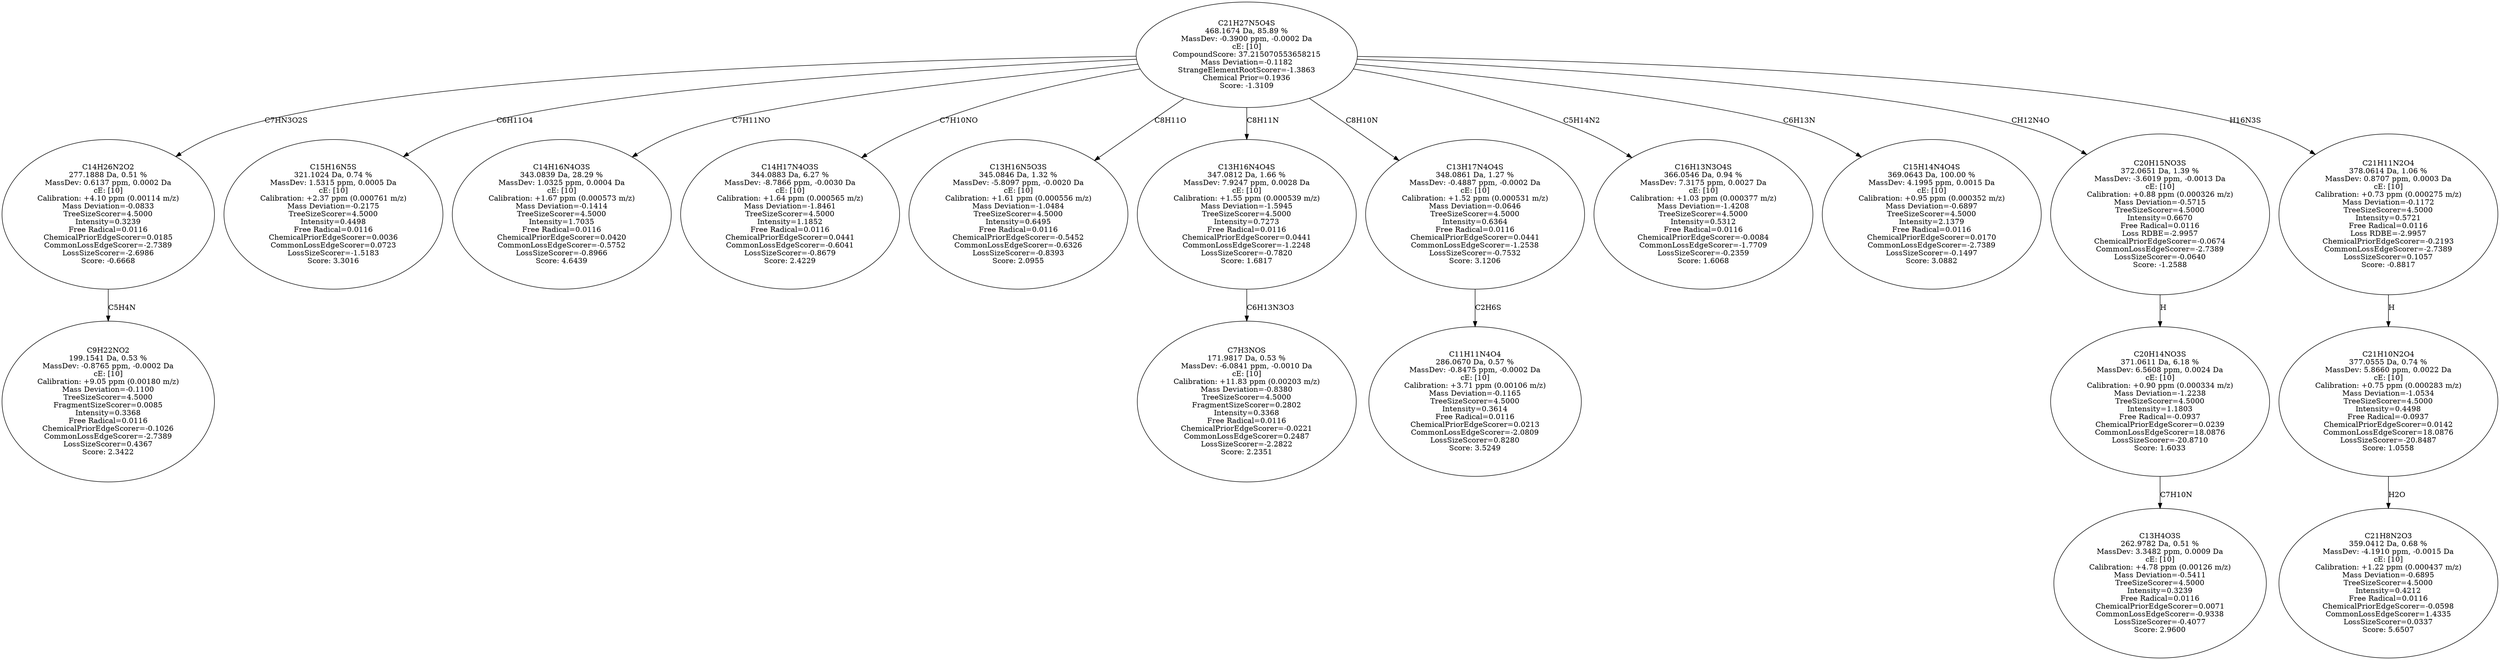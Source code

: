 strict digraph {
v1 [label="C9H22NO2\n199.1541 Da, 0.53 %\nMassDev: -0.8765 ppm, -0.0002 Da\ncE: [10]\nCalibration: +9.05 ppm (0.00180 m/z)\nMass Deviation=-0.1100\nTreeSizeScorer=4.5000\nFragmentSizeScorer=0.0085\nIntensity=0.3368\nFree Radical=0.0116\nChemicalPriorEdgeScorer=-0.1026\nCommonLossEdgeScorer=-2.7389\nLossSizeScorer=0.4367\nScore: 2.3422"];
v2 [label="C14H26N2O2\n277.1888 Da, 0.51 %\nMassDev: 0.6137 ppm, 0.0002 Da\ncE: [10]\nCalibration: +4.10 ppm (0.00114 m/z)\nMass Deviation=-0.0833\nTreeSizeScorer=4.5000\nIntensity=0.3239\nFree Radical=0.0116\nChemicalPriorEdgeScorer=0.0185\nCommonLossEdgeScorer=-2.7389\nLossSizeScorer=-2.6986\nScore: -0.6668"];
v3 [label="C15H16N5S\n321.1024 Da, 0.74 %\nMassDev: 1.5315 ppm, 0.0005 Da\ncE: [10]\nCalibration: +2.37 ppm (0.000761 m/z)\nMass Deviation=-0.2175\nTreeSizeScorer=4.5000\nIntensity=0.4498\nFree Radical=0.0116\nChemicalPriorEdgeScorer=0.0036\nCommonLossEdgeScorer=0.0723\nLossSizeScorer=-1.5183\nScore: 3.3016"];
v4 [label="C14H16N4O3S\n343.0839 Da, 28.29 %\nMassDev: 1.0325 ppm, 0.0004 Da\ncE: [10]\nCalibration: +1.67 ppm (0.000573 m/z)\nMass Deviation=-0.1414\nTreeSizeScorer=4.5000\nIntensity=1.7035\nFree Radical=0.0116\nChemicalPriorEdgeScorer=0.0420\nCommonLossEdgeScorer=-0.5752\nLossSizeScorer=-0.8966\nScore: 4.6439"];
v5 [label="C14H17N4O3S\n344.0883 Da, 6.27 %\nMassDev: -8.7866 ppm, -0.0030 Da\ncE: [10]\nCalibration: +1.64 ppm (0.000565 m/z)\nMass Deviation=-1.8461\nTreeSizeScorer=4.5000\nIntensity=1.1852\nFree Radical=0.0116\nChemicalPriorEdgeScorer=0.0441\nCommonLossEdgeScorer=-0.6041\nLossSizeScorer=-0.8679\nScore: 2.4229"];
v6 [label="C13H16N5O3S\n345.0846 Da, 1.32 %\nMassDev: -5.8097 ppm, -0.0020 Da\ncE: [10]\nCalibration: +1.61 ppm (0.000556 m/z)\nMass Deviation=-1.0484\nTreeSizeScorer=4.5000\nIntensity=0.6495\nFree Radical=0.0116\nChemicalPriorEdgeScorer=-0.5452\nCommonLossEdgeScorer=-0.6326\nLossSizeScorer=-0.8393\nScore: 2.0955"];
v7 [label="C7H3NOS\n171.9817 Da, 0.53 %\nMassDev: -6.0841 ppm, -0.0010 Da\ncE: [10]\nCalibration: +11.83 ppm (0.00203 m/z)\nMass Deviation=-0.8380\nTreeSizeScorer=4.5000\nFragmentSizeScorer=0.2802\nIntensity=0.3368\nFree Radical=0.0116\nChemicalPriorEdgeScorer=-0.0221\nCommonLossEdgeScorer=0.2487\nLossSizeScorer=-2.2822\nScore: 2.2351"];
v8 [label="C13H16N4O4S\n347.0812 Da, 1.66 %\nMassDev: 7.9247 ppm, 0.0028 Da\ncE: [10]\nCalibration: +1.55 ppm (0.000539 m/z)\nMass Deviation=-1.5945\nTreeSizeScorer=4.5000\nIntensity=0.7273\nFree Radical=0.0116\nChemicalPriorEdgeScorer=0.0441\nCommonLossEdgeScorer=-1.2248\nLossSizeScorer=-0.7820\nScore: 1.6817"];
v9 [label="C11H11N4O4\n286.0670 Da, 0.57 %\nMassDev: -0.8475 ppm, -0.0002 Da\ncE: [10]\nCalibration: +3.71 ppm (0.00106 m/z)\nMass Deviation=-0.1165\nTreeSizeScorer=4.5000\nIntensity=0.3614\nFree Radical=0.0116\nChemicalPriorEdgeScorer=0.0213\nCommonLossEdgeScorer=-2.0809\nLossSizeScorer=0.8280\nScore: 3.5249"];
v10 [label="C13H17N4O4S\n348.0861 Da, 1.27 %\nMassDev: -0.4887 ppm, -0.0002 Da\ncE: [10]\nCalibration: +1.52 ppm (0.000531 m/z)\nMass Deviation=-0.0646\nTreeSizeScorer=4.5000\nIntensity=0.6364\nFree Radical=0.0116\nChemicalPriorEdgeScorer=0.0441\nCommonLossEdgeScorer=-1.2538\nLossSizeScorer=-0.7532\nScore: 3.1206"];
v11 [label="C16H13N3O4S\n366.0546 Da, 0.94 %\nMassDev: 7.3175 ppm, 0.0027 Da\ncE: [10]\nCalibration: +1.03 ppm (0.000377 m/z)\nMass Deviation=-1.4208\nTreeSizeScorer=4.5000\nIntensity=0.5312\nFree Radical=0.0116\nChemicalPriorEdgeScorer=-0.0084\nCommonLossEdgeScorer=-1.7709\nLossSizeScorer=-0.2359\nScore: 1.6068"];
v12 [label="C15H14N4O4S\n369.0643 Da, 100.00 %\nMassDev: 4.1995 ppm, 0.0015 Da\ncE: [10]\nCalibration: +0.95 ppm (0.000352 m/z)\nMass Deviation=-0.6897\nTreeSizeScorer=4.5000\nIntensity=2.1379\nFree Radical=0.0116\nChemicalPriorEdgeScorer=0.0170\nCommonLossEdgeScorer=-2.7389\nLossSizeScorer=-0.1497\nScore: 3.0882"];
v13 [label="C13H4O3S\n262.9782 Da, 0.51 %\nMassDev: 3.3482 ppm, 0.0009 Da\ncE: [10]\nCalibration: +4.78 ppm (0.00126 m/z)\nMass Deviation=-0.5411\nTreeSizeScorer=4.5000\nIntensity=0.3239\nFree Radical=0.0116\nChemicalPriorEdgeScorer=0.0071\nCommonLossEdgeScorer=-0.9338\nLossSizeScorer=-0.4077\nScore: 2.9600"];
v14 [label="C20H14NO3S\n371.0611 Da, 6.18 %\nMassDev: 6.5608 ppm, 0.0024 Da\ncE: [10]\nCalibration: +0.90 ppm (0.000334 m/z)\nMass Deviation=-1.2238\nTreeSizeScorer=4.5000\nIntensity=1.1803\nFree Radical=-0.0937\nChemicalPriorEdgeScorer=0.0239\nCommonLossEdgeScorer=18.0876\nLossSizeScorer=-20.8710\nScore: 1.6033"];
v15 [label="C20H15NO3S\n372.0651 Da, 1.39 %\nMassDev: -3.6019 ppm, -0.0013 Da\ncE: [10]\nCalibration: +0.88 ppm (0.000326 m/z)\nMass Deviation=-0.5715\nTreeSizeScorer=4.5000\nIntensity=0.6670\nFree Radical=0.0116\nLoss RDBE=-2.9957\nChemicalPriorEdgeScorer=-0.0674\nCommonLossEdgeScorer=-2.7389\nLossSizeScorer=-0.0640\nScore: -1.2588"];
v16 [label="C21H8N2O3\n359.0412 Da, 0.68 %\nMassDev: -4.1910 ppm, -0.0015 Da\ncE: [10]\nCalibration: +1.22 ppm (0.000437 m/z)\nMass Deviation=-0.6895\nTreeSizeScorer=4.5000\nIntensity=0.4212\nFree Radical=0.0116\nChemicalPriorEdgeScorer=-0.0598\nCommonLossEdgeScorer=1.4335\nLossSizeScorer=0.0337\nScore: 5.6507"];
v17 [label="C21H10N2O4\n377.0555 Da, 0.74 %\nMassDev: 5.8660 ppm, 0.0022 Da\ncE: [10]\nCalibration: +0.75 ppm (0.000283 m/z)\nMass Deviation=-1.0534\nTreeSizeScorer=4.5000\nIntensity=0.4498\nFree Radical=-0.0937\nChemicalPriorEdgeScorer=0.0142\nCommonLossEdgeScorer=18.0876\nLossSizeScorer=-20.8487\nScore: 1.0558"];
v18 [label="C21H11N2O4\n378.0614 Da, 1.06 %\nMassDev: 0.8707 ppm, 0.0003 Da\ncE: [10]\nCalibration: +0.73 ppm (0.000275 m/z)\nMass Deviation=-0.1172\nTreeSizeScorer=4.5000\nIntensity=0.5721\nFree Radical=0.0116\nLoss RDBE=-2.9957\nChemicalPriorEdgeScorer=-0.2193\nCommonLossEdgeScorer=-2.7389\nLossSizeScorer=0.1057\nScore: -0.8817"];
v19 [label="C21H27N5O4S\n468.1674 Da, 85.89 %\nMassDev: -0.3900 ppm, -0.0002 Da\ncE: [10]\nCompoundScore: 37.215070553658215\nMass Deviation=-0.1182\nStrangeElementRootScorer=-1.3863\nChemical Prior=0.1936\nScore: -1.3109"];
v2 -> v1 [label="C5H4N"];
v19 -> v2 [label="C7HN3O2S"];
v19 -> v3 [label="C6H11O4"];
v19 -> v4 [label="C7H11NO"];
v19 -> v5 [label="C7H10NO"];
v19 -> v6 [label="C8H11O"];
v8 -> v7 [label="C6H13N3O3"];
v19 -> v8 [label="C8H11N"];
v10 -> v9 [label="C2H6S"];
v19 -> v10 [label="C8H10N"];
v19 -> v11 [label="C5H14N2"];
v19 -> v12 [label="C6H13N"];
v14 -> v13 [label="C7H10N"];
v15 -> v14 [label="H"];
v19 -> v15 [label="CH12N4O"];
v17 -> v16 [label="H2O"];
v18 -> v17 [label="H"];
v19 -> v18 [label="H16N3S"];
}